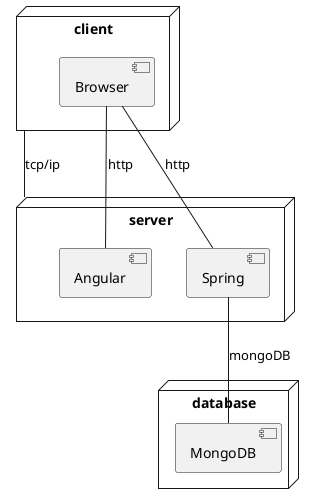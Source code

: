 @startuml deployView

node client { 
    component Browser
}

node server {
    component Angular
    component Spring
}

node database {
    component MongoDB
}

client -down- server: tcp/ip
Browser -down- Spring: http
Browser -down- Angular: http
Spring -down- MongoDB: mongoDB
@enduml

@startuml usecase_design
package frontend <<angular:11>>{
    boundary XTemplate <<HTML>>
    boundary XComponent <<TypeScript>>
    boundary XStyle <<CSS>>
    control XService <<TypeScript>>
    entity HTTPService
    entity XDto <<java>>
}
XComponent --left-> XTemplate
XTemplate --down-> XStyle
XComponent --down-> XService
XComponent --down-> XDto
XService o--down- HTTPService
XService --down-> XDto

package analysis{
    boundary XView
    control XController
    entity XModel 
}

XView -down-> XController
XView -down-> XModel
XController -down-> XModel

package backend <<spring-boot:2.4.5>>{
    control "XService - java" as XServiceJava
    control "XResource - java" as XResourceJava
    entity "XRepository - java" as XRepositoryJava
    entity "XEntity - java" as XEntityJava
    entity "XDto - java" as XDtoJava
    entity "XModel - java" as XModelJava
}

XServiceJava --down-> XRepositoryJava
XServiceJava --down-> XModelJava
XRepositoryJava --down-> XEntityJava
XRepositoryJava --down-> XModelJava
XResourceJava --down-> XDtoJava
XResourceJava --down-> XServiceJava
XResourceJava --down-> XModelJava
XDtoJava --down-> XModelJava
XEntityJava --down-> XModelJava

XComponent ...up.> XView : <<trace>>
XTemplate ...up.> XView : <<trace>>
XStyle ...up.> XView : <<trace>>
XService ...up.> XController : <<trace>>
XDto ...up.> XModel : <<trace>>
XDto ...down.> XDtoJava : <<trace>>
XRepositoryJava ...up.> XModel : <<trace>>
XResourceJava ...up.>  XModel : <<trace>>
XServiceJava ...up.>  XModel : <<trace>>
XDtoJava ...up.>  XModel : <<trace>>
XEntityJava ...up.>  XModel : <<trace>>
XService ...down.>  XResourceJava : <<trace>>
XModelJava ...up.>  XModel : <<trace>>
@enduml